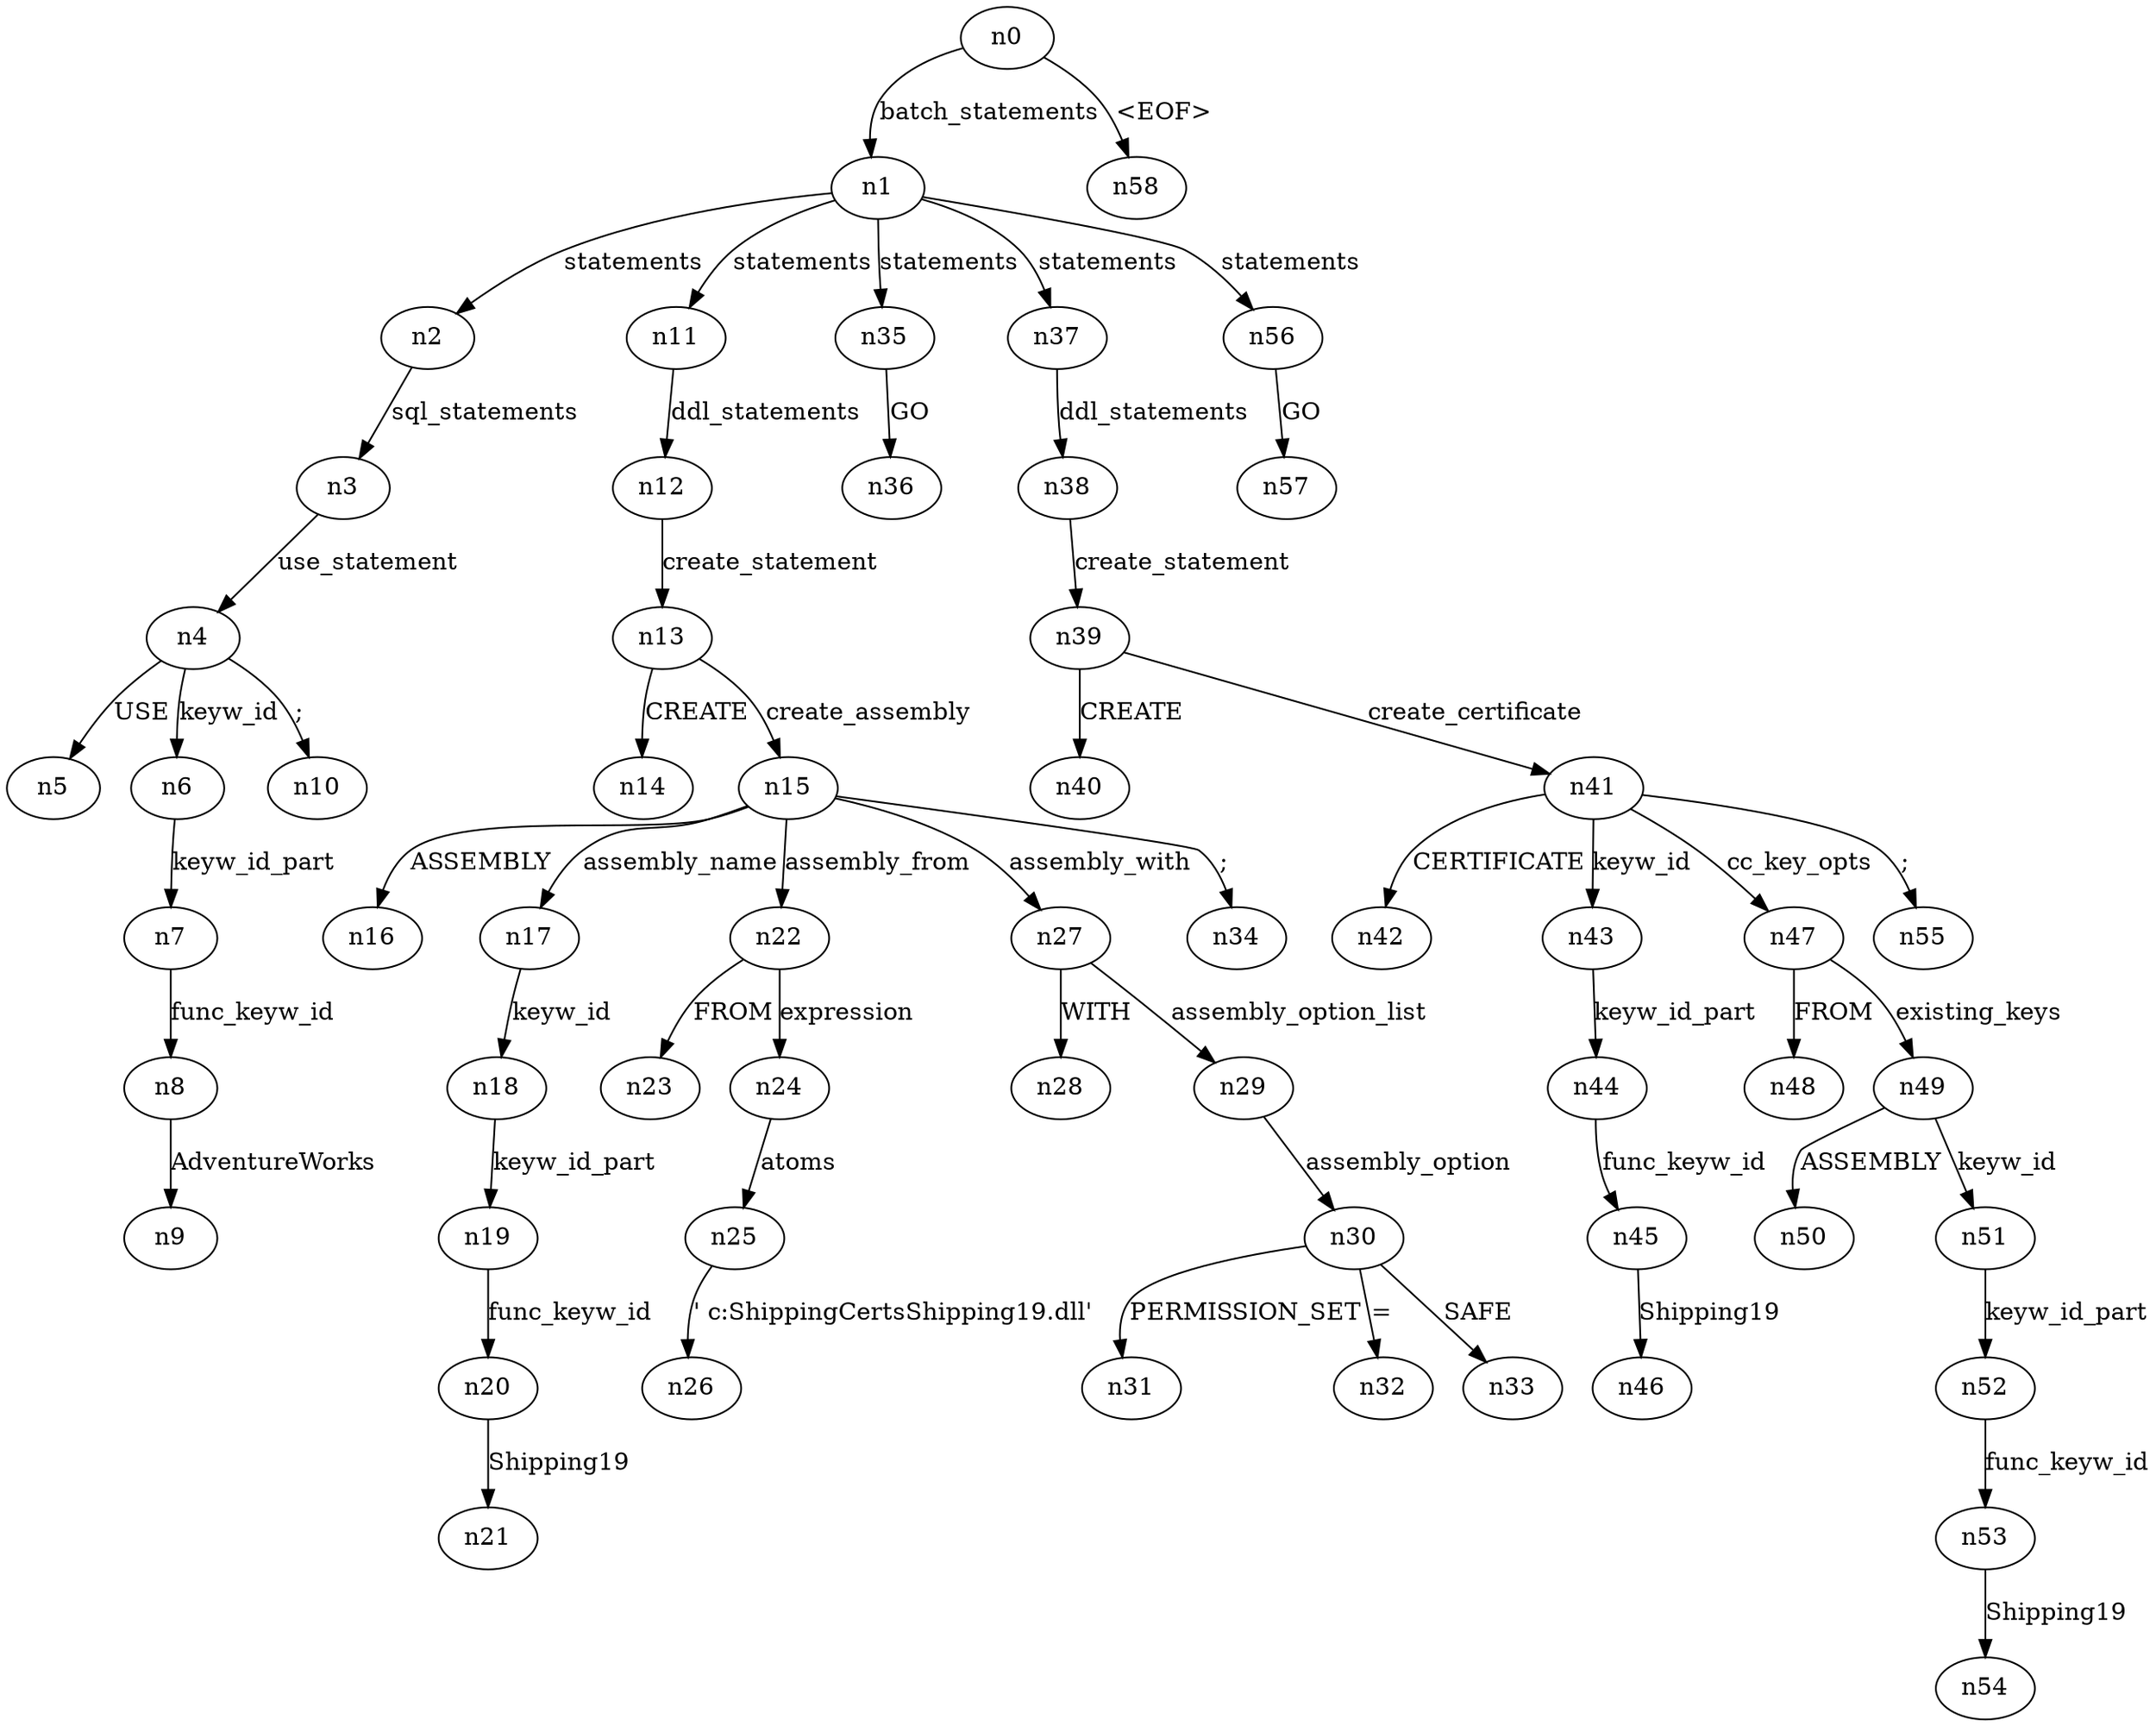 digraph ParseTree {
  n0 -> n1 [label="batch_statements"];
  n1 -> n2 [label="statements"];
  n2 -> n3 [label="sql_statements"];
  n3 -> n4 [label="use_statement"];
  n4 -> n5 [label="USE"];
  n4 -> n6 [label="keyw_id"];
  n6 -> n7 [label="keyw_id_part"];
  n7 -> n8 [label="func_keyw_id"];
  n8 -> n9 [label="AdventureWorks"];
  n4 -> n10 [label=";"];
  n1 -> n11 [label="statements"];
  n11 -> n12 [label="ddl_statements"];
  n12 -> n13 [label="create_statement"];
  n13 -> n14 [label="CREATE"];
  n13 -> n15 [label="create_assembly"];
  n15 -> n16 [label="ASSEMBLY"];
  n15 -> n17 [label="assembly_name"];
  n17 -> n18 [label="keyw_id"];
  n18 -> n19 [label="keyw_id_part"];
  n19 -> n20 [label="func_keyw_id"];
  n20 -> n21 [label="Shipping19"];
  n15 -> n22 [label="assembly_from"];
  n22 -> n23 [label="FROM"];
  n22 -> n24 [label="expression"];
  n24 -> n25 [label="atoms"];
  n25 -> n26 [label="' c:\Shipping\Certs\Shipping19.dll'"];
  n15 -> n27 [label="assembly_with"];
  n27 -> n28 [label="WITH"];
  n27 -> n29 [label="assembly_option_list"];
  n29 -> n30 [label="assembly_option"];
  n30 -> n31 [label="PERMISSION_SET"];
  n30 -> n32 [label="="];
  n30 -> n33 [label="SAFE"];
  n15 -> n34 [label=";"];
  n1 -> n35 [label="statements"];
  n35 -> n36 [label="GO"];
  n1 -> n37 [label="statements"];
  n37 -> n38 [label="ddl_statements"];
  n38 -> n39 [label="create_statement"];
  n39 -> n40 [label="CREATE"];
  n39 -> n41 [label="create_certificate"];
  n41 -> n42 [label="CERTIFICATE"];
  n41 -> n43 [label="keyw_id"];
  n43 -> n44 [label="keyw_id_part"];
  n44 -> n45 [label="func_keyw_id"];
  n45 -> n46 [label="Shipping19"];
  n41 -> n47 [label="cc_key_opts"];
  n47 -> n48 [label="FROM"];
  n47 -> n49 [label="existing_keys"];
  n49 -> n50 [label="ASSEMBLY"];
  n49 -> n51 [label="keyw_id"];
  n51 -> n52 [label="keyw_id_part"];
  n52 -> n53 [label="func_keyw_id"];
  n53 -> n54 [label="Shipping19"];
  n41 -> n55 [label=";"];
  n1 -> n56 [label="statements"];
  n56 -> n57 [label="GO"];
  n0 -> n58 [label="<EOF>"];
}